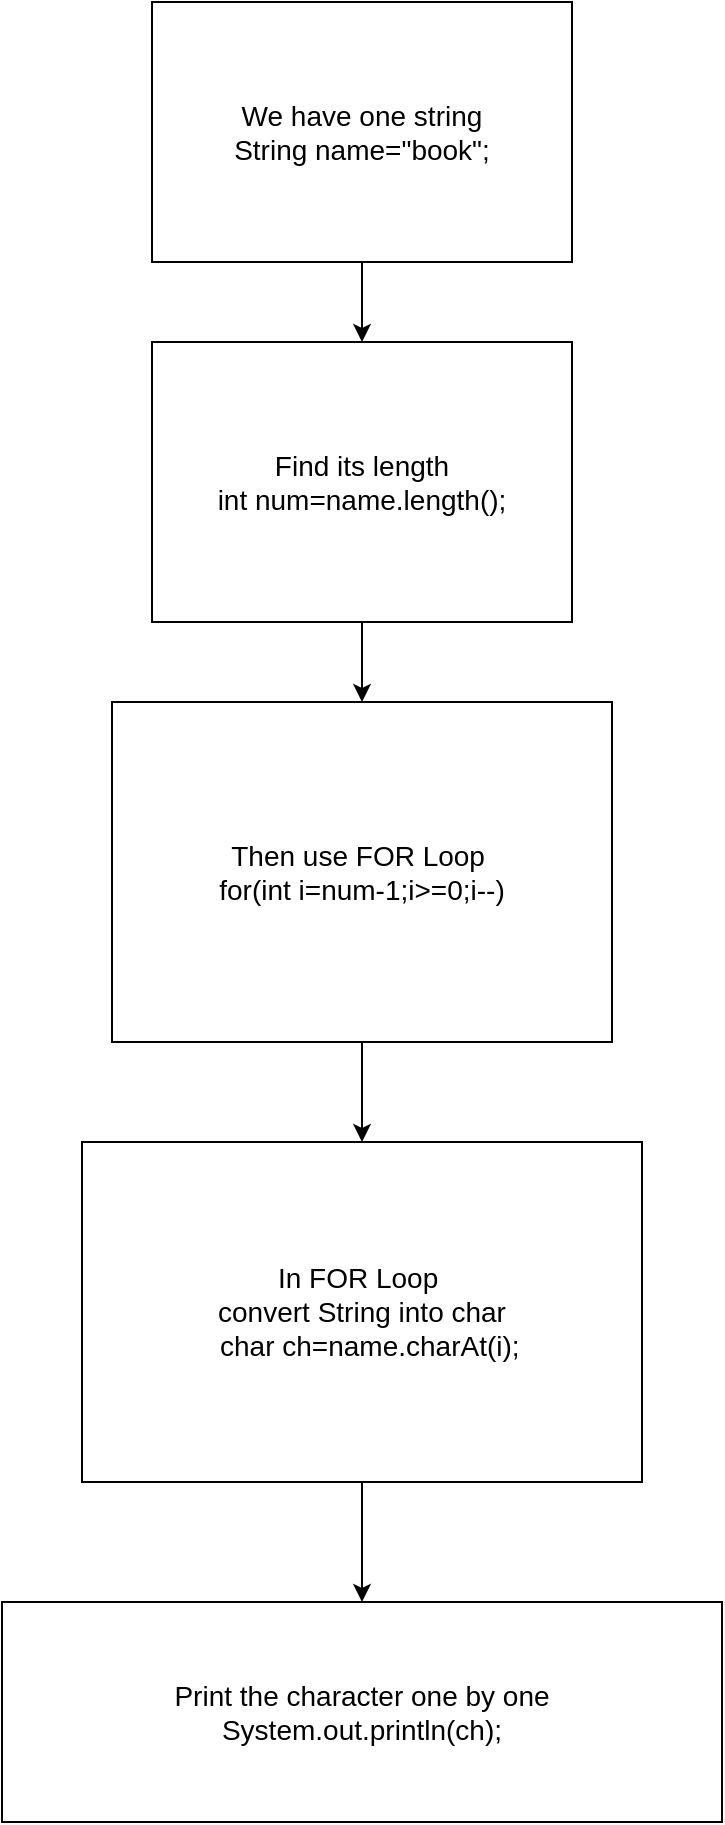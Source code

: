 <mxfile version="13.9.9" type="device"><diagram id="ghgGBrTA69LQxZBzii47" name="Page-1"><mxGraphModel dx="2107" dy="2073" grid="1" gridSize="10" guides="1" tooltips="1" connect="1" arrows="1" fold="1" page="1" pageScale="1" pageWidth="850" pageHeight="1100" math="0" shadow="0"><root><mxCell id="0"/><mxCell id="1" parent="0"/><mxCell id="SM0R27FYBtm-2YgT1tkc-11" style="edgeStyle=orthogonalEdgeStyle;rounded=0;orthogonalLoop=1;jettySize=auto;html=1;entryX=0.5;entryY=0;entryDx=0;entryDy=0;" edge="1" parent="1" source="SM0R27FYBtm-2YgT1tkc-1" target="SM0R27FYBtm-2YgT1tkc-3"><mxGeometry relative="1" as="geometry"/></mxCell><mxCell id="SM0R27FYBtm-2YgT1tkc-1" value="&lt;font style=&quot;font-size: 14px&quot;&gt;We have one string&lt;br&gt;String name=&quot;book&quot;;&lt;/font&gt;" style="rounded=0;whiteSpace=wrap;html=1;" vertex="1" parent="1"><mxGeometry x="340" y="-40" width="210" height="130" as="geometry"/></mxCell><mxCell id="SM0R27FYBtm-2YgT1tkc-12" style="edgeStyle=orthogonalEdgeStyle;rounded=0;orthogonalLoop=1;jettySize=auto;html=1;entryX=0.5;entryY=0;entryDx=0;entryDy=0;" edge="1" parent="1" source="SM0R27FYBtm-2YgT1tkc-3" target="SM0R27FYBtm-2YgT1tkc-5"><mxGeometry relative="1" as="geometry"/></mxCell><mxCell id="SM0R27FYBtm-2YgT1tkc-3" value="&lt;font style=&quot;font-size: 14px&quot;&gt;Find its length&lt;br&gt;int num=name.length();&lt;/font&gt;" style="rounded=0;whiteSpace=wrap;html=1;" vertex="1" parent="1"><mxGeometry x="340" y="130" width="210" height="140" as="geometry"/></mxCell><mxCell id="SM0R27FYBtm-2YgT1tkc-13" style="edgeStyle=orthogonalEdgeStyle;rounded=0;orthogonalLoop=1;jettySize=auto;html=1;entryX=0.5;entryY=0;entryDx=0;entryDy=0;" edge="1" parent="1" source="SM0R27FYBtm-2YgT1tkc-5" target="SM0R27FYBtm-2YgT1tkc-7"><mxGeometry relative="1" as="geometry"/></mxCell><mxCell id="SM0R27FYBtm-2YgT1tkc-5" value="&lt;font&gt;&lt;span style=&quot;font-size: 14px&quot;&gt;Then use FOR Loop&amp;nbsp;&lt;/span&gt;&lt;br&gt;&lt;span style=&quot;font-size: 14px&quot;&gt;for(int i=num-1;i&amp;gt;=0;i--)&lt;/span&gt;&lt;br&gt;&lt;/font&gt;" style="rounded=0;whiteSpace=wrap;html=1;" vertex="1" parent="1"><mxGeometry x="320" y="310" width="250" height="170" as="geometry"/></mxCell><mxCell id="SM0R27FYBtm-2YgT1tkc-14" style="edgeStyle=orthogonalEdgeStyle;rounded=0;orthogonalLoop=1;jettySize=auto;html=1;entryX=0.5;entryY=0;entryDx=0;entryDy=0;" edge="1" parent="1" source="SM0R27FYBtm-2YgT1tkc-7" target="SM0R27FYBtm-2YgT1tkc-9"><mxGeometry relative="1" as="geometry"/></mxCell><mxCell id="SM0R27FYBtm-2YgT1tkc-7" value="&lt;font style=&quot;font-size: 14px&quot;&gt;In FOR Loop&amp;nbsp;&lt;br&gt;convert String into char&lt;br&gt;&amp;nbsp; char ch=name.charAt(i);&lt;/font&gt;" style="rounded=0;whiteSpace=wrap;html=1;" vertex="1" parent="1"><mxGeometry x="305" y="530" width="280" height="170" as="geometry"/></mxCell><mxCell id="SM0R27FYBtm-2YgT1tkc-9" value="&lt;font style=&quot;font-size: 14px&quot;&gt;Print the character one by one&lt;br&gt;System.out.println(ch);&lt;/font&gt;" style="rounded=0;whiteSpace=wrap;html=1;" vertex="1" parent="1"><mxGeometry x="265" y="760" width="360" height="110" as="geometry"/></mxCell></root></mxGraphModel></diagram></mxfile>